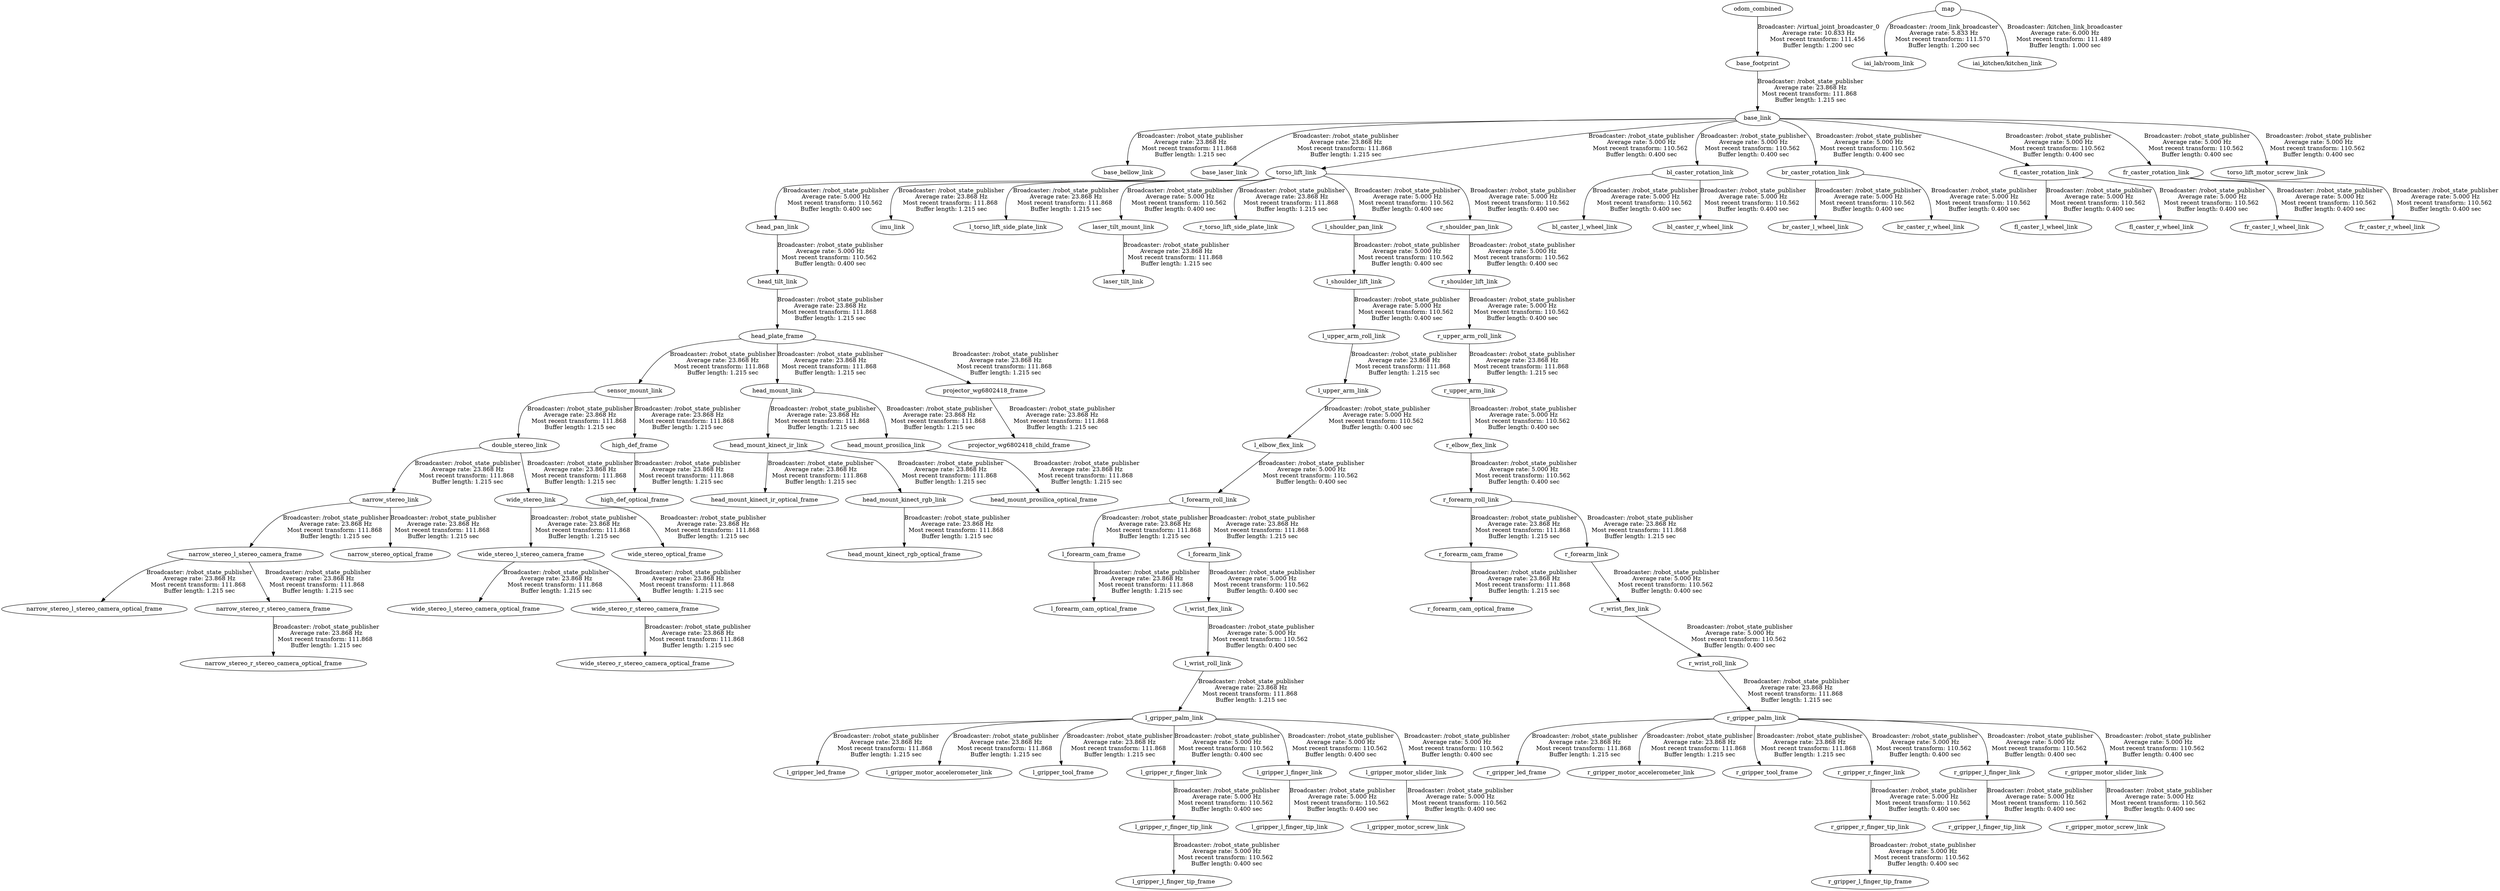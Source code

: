 digraph G {
"base_link" -> "base_bellow_link"[label="Broadcaster: /robot_state_publisher\nAverage rate: 23.868 Hz\nMost recent transform: 111.868 \nBuffer length: 1.215 sec\n"];
"base_footprint" -> "base_link"[label="Broadcaster: /robot_state_publisher\nAverage rate: 23.868 Hz\nMost recent transform: 111.868 \nBuffer length: 1.215 sec\n"];
"odom_combined" -> "base_footprint"[label="Broadcaster: /virtual_joint_broadcaster_0\nAverage rate: 10.833 Hz\nMost recent transform: 111.456 \nBuffer length: 1.200 sec\n"];
"base_link" -> "base_laser_link"[label="Broadcaster: /robot_state_publisher\nAverage rate: 23.868 Hz\nMost recent transform: 111.868 \nBuffer length: 1.215 sec\n"];
"sensor_mount_link" -> "double_stereo_link"[label="Broadcaster: /robot_state_publisher\nAverage rate: 23.868 Hz\nMost recent transform: 111.868 \nBuffer length: 1.215 sec\n"];
"head_plate_frame" -> "sensor_mount_link"[label="Broadcaster: /robot_state_publisher\nAverage rate: 23.868 Hz\nMost recent transform: 111.868 \nBuffer length: 1.215 sec\n"];
"head_plate_frame" -> "head_mount_link"[label="Broadcaster: /robot_state_publisher\nAverage rate: 23.868 Hz\nMost recent transform: 111.868 \nBuffer length: 1.215 sec\n"];
"head_tilt_link" -> "head_plate_frame"[label="Broadcaster: /robot_state_publisher\nAverage rate: 23.868 Hz\nMost recent transform: 111.868 \nBuffer length: 1.215 sec\n"];
"head_mount_link" -> "head_mount_kinect_ir_link"[label="Broadcaster: /robot_state_publisher\nAverage rate: 23.868 Hz\nMost recent transform: 111.868 \nBuffer length: 1.215 sec\n"];
"head_mount_kinect_ir_link" -> "head_mount_kinect_ir_optical_frame"[label="Broadcaster: /robot_state_publisher\nAverage rate: 23.868 Hz\nMost recent transform: 111.868 \nBuffer length: 1.215 sec\n"];
"head_mount_kinect_ir_link" -> "head_mount_kinect_rgb_link"[label="Broadcaster: /robot_state_publisher\nAverage rate: 23.868 Hz\nMost recent transform: 111.868 \nBuffer length: 1.215 sec\n"];
"head_mount_kinect_rgb_link" -> "head_mount_kinect_rgb_optical_frame"[label="Broadcaster: /robot_state_publisher\nAverage rate: 23.868 Hz\nMost recent transform: 111.868 \nBuffer length: 1.215 sec\n"];
"head_mount_link" -> "head_mount_prosilica_link"[label="Broadcaster: /robot_state_publisher\nAverage rate: 23.868 Hz\nMost recent transform: 111.868 \nBuffer length: 1.215 sec\n"];
"head_mount_prosilica_link" -> "head_mount_prosilica_optical_frame"[label="Broadcaster: /robot_state_publisher\nAverage rate: 23.868 Hz\nMost recent transform: 111.868 \nBuffer length: 1.215 sec\n"];
"head_pan_link" -> "head_tilt_link"[label="Broadcaster: /robot_state_publisher\nAverage rate: 5.000 Hz\nMost recent transform: 110.562 \nBuffer length: 0.400 sec\n"];
"sensor_mount_link" -> "high_def_frame"[label="Broadcaster: /robot_state_publisher\nAverage rate: 23.868 Hz\nMost recent transform: 111.868 \nBuffer length: 1.215 sec\n"];
"high_def_frame" -> "high_def_optical_frame"[label="Broadcaster: /robot_state_publisher\nAverage rate: 23.868 Hz\nMost recent transform: 111.868 \nBuffer length: 1.215 sec\n"];
"torso_lift_link" -> "imu_link"[label="Broadcaster: /robot_state_publisher\nAverage rate: 23.868 Hz\nMost recent transform: 111.868 \nBuffer length: 1.215 sec\n"];
"base_link" -> "torso_lift_link"[label="Broadcaster: /robot_state_publisher\nAverage rate: 5.000 Hz\nMost recent transform: 110.562 \nBuffer length: 0.400 sec\n"];
"l_forearm_roll_link" -> "l_forearm_cam_frame"[label="Broadcaster: /robot_state_publisher\nAverage rate: 23.868 Hz\nMost recent transform: 111.868 \nBuffer length: 1.215 sec\n"];
"l_elbow_flex_link" -> "l_forearm_roll_link"[label="Broadcaster: /robot_state_publisher\nAverage rate: 5.000 Hz\nMost recent transform: 110.562 \nBuffer length: 0.400 sec\n"];
"l_forearm_cam_frame" -> "l_forearm_cam_optical_frame"[label="Broadcaster: /robot_state_publisher\nAverage rate: 23.868 Hz\nMost recent transform: 111.868 \nBuffer length: 1.215 sec\n"];
"l_forearm_roll_link" -> "l_forearm_link"[label="Broadcaster: /robot_state_publisher\nAverage rate: 23.868 Hz\nMost recent transform: 111.868 \nBuffer length: 1.215 sec\n"];
"l_gripper_palm_link" -> "l_gripper_led_frame"[label="Broadcaster: /robot_state_publisher\nAverage rate: 23.868 Hz\nMost recent transform: 111.868 \nBuffer length: 1.215 sec\n"];
"l_wrist_roll_link" -> "l_gripper_palm_link"[label="Broadcaster: /robot_state_publisher\nAverage rate: 23.868 Hz\nMost recent transform: 111.868 \nBuffer length: 1.215 sec\n"];
"l_gripper_palm_link" -> "l_gripper_motor_accelerometer_link"[label="Broadcaster: /robot_state_publisher\nAverage rate: 23.868 Hz\nMost recent transform: 111.868 \nBuffer length: 1.215 sec\n"];
"l_wrist_flex_link" -> "l_wrist_roll_link"[label="Broadcaster: /robot_state_publisher\nAverage rate: 5.000 Hz\nMost recent transform: 110.562 \nBuffer length: 0.400 sec\n"];
"l_gripper_palm_link" -> "l_gripper_tool_frame"[label="Broadcaster: /robot_state_publisher\nAverage rate: 23.868 Hz\nMost recent transform: 111.868 \nBuffer length: 1.215 sec\n"];
"torso_lift_link" -> "l_torso_lift_side_plate_link"[label="Broadcaster: /robot_state_publisher\nAverage rate: 23.868 Hz\nMost recent transform: 111.868 \nBuffer length: 1.215 sec\n"];
"l_upper_arm_roll_link" -> "l_upper_arm_link"[label="Broadcaster: /robot_state_publisher\nAverage rate: 23.868 Hz\nMost recent transform: 111.868 \nBuffer length: 1.215 sec\n"];
"l_shoulder_lift_link" -> "l_upper_arm_roll_link"[label="Broadcaster: /robot_state_publisher\nAverage rate: 5.000 Hz\nMost recent transform: 110.562 \nBuffer length: 0.400 sec\n"];
"laser_tilt_mount_link" -> "laser_tilt_link"[label="Broadcaster: /robot_state_publisher\nAverage rate: 23.868 Hz\nMost recent transform: 111.868 \nBuffer length: 1.215 sec\n"];
"torso_lift_link" -> "laser_tilt_mount_link"[label="Broadcaster: /robot_state_publisher\nAverage rate: 5.000 Hz\nMost recent transform: 110.562 \nBuffer length: 0.400 sec\n"];
"double_stereo_link" -> "narrow_stereo_link"[label="Broadcaster: /robot_state_publisher\nAverage rate: 23.868 Hz\nMost recent transform: 111.868 \nBuffer length: 1.215 sec\n"];
"narrow_stereo_link" -> "narrow_stereo_l_stereo_camera_frame"[label="Broadcaster: /robot_state_publisher\nAverage rate: 23.868 Hz\nMost recent transform: 111.868 \nBuffer length: 1.215 sec\n"];
"narrow_stereo_l_stereo_camera_frame" -> "narrow_stereo_l_stereo_camera_optical_frame"[label="Broadcaster: /robot_state_publisher\nAverage rate: 23.868 Hz\nMost recent transform: 111.868 \nBuffer length: 1.215 sec\n"];
"narrow_stereo_link" -> "narrow_stereo_optical_frame"[label="Broadcaster: /robot_state_publisher\nAverage rate: 23.868 Hz\nMost recent transform: 111.868 \nBuffer length: 1.215 sec\n"];
"narrow_stereo_l_stereo_camera_frame" -> "narrow_stereo_r_stereo_camera_frame"[label="Broadcaster: /robot_state_publisher\nAverage rate: 23.868 Hz\nMost recent transform: 111.868 \nBuffer length: 1.215 sec\n"];
"narrow_stereo_r_stereo_camera_frame" -> "narrow_stereo_r_stereo_camera_optical_frame"[label="Broadcaster: /robot_state_publisher\nAverage rate: 23.868 Hz\nMost recent transform: 111.868 \nBuffer length: 1.215 sec\n"];
"projector_wg6802418_frame" -> "projector_wg6802418_child_frame"[label="Broadcaster: /robot_state_publisher\nAverage rate: 23.868 Hz\nMost recent transform: 111.868 \nBuffer length: 1.215 sec\n"];
"head_plate_frame" -> "projector_wg6802418_frame"[label="Broadcaster: /robot_state_publisher\nAverage rate: 23.868 Hz\nMost recent transform: 111.868 \nBuffer length: 1.215 sec\n"];
"r_forearm_roll_link" -> "r_forearm_cam_frame"[label="Broadcaster: /robot_state_publisher\nAverage rate: 23.868 Hz\nMost recent transform: 111.868 \nBuffer length: 1.215 sec\n"];
"r_elbow_flex_link" -> "r_forearm_roll_link"[label="Broadcaster: /robot_state_publisher\nAverage rate: 5.000 Hz\nMost recent transform: 110.562 \nBuffer length: 0.400 sec\n"];
"r_forearm_cam_frame" -> "r_forearm_cam_optical_frame"[label="Broadcaster: /robot_state_publisher\nAverage rate: 23.868 Hz\nMost recent transform: 111.868 \nBuffer length: 1.215 sec\n"];
"r_forearm_roll_link" -> "r_forearm_link"[label="Broadcaster: /robot_state_publisher\nAverage rate: 23.868 Hz\nMost recent transform: 111.868 \nBuffer length: 1.215 sec\n"];
"r_gripper_palm_link" -> "r_gripper_led_frame"[label="Broadcaster: /robot_state_publisher\nAverage rate: 23.868 Hz\nMost recent transform: 111.868 \nBuffer length: 1.215 sec\n"];
"r_wrist_roll_link" -> "r_gripper_palm_link"[label="Broadcaster: /robot_state_publisher\nAverage rate: 23.868 Hz\nMost recent transform: 111.868 \nBuffer length: 1.215 sec\n"];
"r_gripper_palm_link" -> "r_gripper_motor_accelerometer_link"[label="Broadcaster: /robot_state_publisher\nAverage rate: 23.868 Hz\nMost recent transform: 111.868 \nBuffer length: 1.215 sec\n"];
"r_wrist_flex_link" -> "r_wrist_roll_link"[label="Broadcaster: /robot_state_publisher\nAverage rate: 5.000 Hz\nMost recent transform: 110.562 \nBuffer length: 0.400 sec\n"];
"r_gripper_palm_link" -> "r_gripper_tool_frame"[label="Broadcaster: /robot_state_publisher\nAverage rate: 23.868 Hz\nMost recent transform: 111.868 \nBuffer length: 1.215 sec\n"];
"torso_lift_link" -> "r_torso_lift_side_plate_link"[label="Broadcaster: /robot_state_publisher\nAverage rate: 23.868 Hz\nMost recent transform: 111.868 \nBuffer length: 1.215 sec\n"];
"r_upper_arm_roll_link" -> "r_upper_arm_link"[label="Broadcaster: /robot_state_publisher\nAverage rate: 23.868 Hz\nMost recent transform: 111.868 \nBuffer length: 1.215 sec\n"];
"r_shoulder_lift_link" -> "r_upper_arm_roll_link"[label="Broadcaster: /robot_state_publisher\nAverage rate: 5.000 Hz\nMost recent transform: 110.562 \nBuffer length: 0.400 sec\n"];
"double_stereo_link" -> "wide_stereo_link"[label="Broadcaster: /robot_state_publisher\nAverage rate: 23.868 Hz\nMost recent transform: 111.868 \nBuffer length: 1.215 sec\n"];
"wide_stereo_link" -> "wide_stereo_l_stereo_camera_frame"[label="Broadcaster: /robot_state_publisher\nAverage rate: 23.868 Hz\nMost recent transform: 111.868 \nBuffer length: 1.215 sec\n"];
"wide_stereo_l_stereo_camera_frame" -> "wide_stereo_l_stereo_camera_optical_frame"[label="Broadcaster: /robot_state_publisher\nAverage rate: 23.868 Hz\nMost recent transform: 111.868 \nBuffer length: 1.215 sec\n"];
"wide_stereo_link" -> "wide_stereo_optical_frame"[label="Broadcaster: /robot_state_publisher\nAverage rate: 23.868 Hz\nMost recent transform: 111.868 \nBuffer length: 1.215 sec\n"];
"wide_stereo_l_stereo_camera_frame" -> "wide_stereo_r_stereo_camera_frame"[label="Broadcaster: /robot_state_publisher\nAverage rate: 23.868 Hz\nMost recent transform: 111.868 \nBuffer length: 1.215 sec\n"];
"wide_stereo_r_stereo_camera_frame" -> "wide_stereo_r_stereo_camera_optical_frame"[label="Broadcaster: /robot_state_publisher\nAverage rate: 23.868 Hz\nMost recent transform: 111.868 \nBuffer length: 1.215 sec\n"];
"bl_caster_rotation_link" -> "bl_caster_l_wheel_link"[label="Broadcaster: /robot_state_publisher\nAverage rate: 5.000 Hz\nMost recent transform: 110.562 \nBuffer length: 0.400 sec\n"];
"base_link" -> "bl_caster_rotation_link"[label="Broadcaster: /robot_state_publisher\nAverage rate: 5.000 Hz\nMost recent transform: 110.562 \nBuffer length: 0.400 sec\n"];
"bl_caster_rotation_link" -> "bl_caster_r_wheel_link"[label="Broadcaster: /robot_state_publisher\nAverage rate: 5.000 Hz\nMost recent transform: 110.562 \nBuffer length: 0.400 sec\n"];
"br_caster_rotation_link" -> "br_caster_l_wheel_link"[label="Broadcaster: /robot_state_publisher\nAverage rate: 5.000 Hz\nMost recent transform: 110.562 \nBuffer length: 0.400 sec\n"];
"base_link" -> "br_caster_rotation_link"[label="Broadcaster: /robot_state_publisher\nAverage rate: 5.000 Hz\nMost recent transform: 110.562 \nBuffer length: 0.400 sec\n"];
"br_caster_rotation_link" -> "br_caster_r_wheel_link"[label="Broadcaster: /robot_state_publisher\nAverage rate: 5.000 Hz\nMost recent transform: 110.562 \nBuffer length: 0.400 sec\n"];
"fl_caster_rotation_link" -> "fl_caster_l_wheel_link"[label="Broadcaster: /robot_state_publisher\nAverage rate: 5.000 Hz\nMost recent transform: 110.562 \nBuffer length: 0.400 sec\n"];
"base_link" -> "fl_caster_rotation_link"[label="Broadcaster: /robot_state_publisher\nAverage rate: 5.000 Hz\nMost recent transform: 110.562 \nBuffer length: 0.400 sec\n"];
"fl_caster_rotation_link" -> "fl_caster_r_wheel_link"[label="Broadcaster: /robot_state_publisher\nAverage rate: 5.000 Hz\nMost recent transform: 110.562 \nBuffer length: 0.400 sec\n"];
"fr_caster_rotation_link" -> "fr_caster_l_wheel_link"[label="Broadcaster: /robot_state_publisher\nAverage rate: 5.000 Hz\nMost recent transform: 110.562 \nBuffer length: 0.400 sec\n"];
"base_link" -> "fr_caster_rotation_link"[label="Broadcaster: /robot_state_publisher\nAverage rate: 5.000 Hz\nMost recent transform: 110.562 \nBuffer length: 0.400 sec\n"];
"fr_caster_rotation_link" -> "fr_caster_r_wheel_link"[label="Broadcaster: /robot_state_publisher\nAverage rate: 5.000 Hz\nMost recent transform: 110.562 \nBuffer length: 0.400 sec\n"];
"torso_lift_link" -> "head_pan_link"[label="Broadcaster: /robot_state_publisher\nAverage rate: 5.000 Hz\nMost recent transform: 110.562 \nBuffer length: 0.400 sec\n"];
"l_upper_arm_link" -> "l_elbow_flex_link"[label="Broadcaster: /robot_state_publisher\nAverage rate: 5.000 Hz\nMost recent transform: 110.562 \nBuffer length: 0.400 sec\n"];
"l_gripper_r_finger_tip_link" -> "l_gripper_l_finger_tip_frame"[label="Broadcaster: /robot_state_publisher\nAverage rate: 5.000 Hz\nMost recent transform: 110.562 \nBuffer length: 0.400 sec\n"];
"l_gripper_r_finger_link" -> "l_gripper_r_finger_tip_link"[label="Broadcaster: /robot_state_publisher\nAverage rate: 5.000 Hz\nMost recent transform: 110.562 \nBuffer length: 0.400 sec\n"];
"l_gripper_palm_link" -> "l_gripper_l_finger_link"[label="Broadcaster: /robot_state_publisher\nAverage rate: 5.000 Hz\nMost recent transform: 110.562 \nBuffer length: 0.400 sec\n"];
"l_gripper_l_finger_link" -> "l_gripper_l_finger_tip_link"[label="Broadcaster: /robot_state_publisher\nAverage rate: 5.000 Hz\nMost recent transform: 110.562 \nBuffer length: 0.400 sec\n"];
"l_gripper_motor_slider_link" -> "l_gripper_motor_screw_link"[label="Broadcaster: /robot_state_publisher\nAverage rate: 5.000 Hz\nMost recent transform: 110.562 \nBuffer length: 0.400 sec\n"];
"l_gripper_palm_link" -> "l_gripper_motor_slider_link"[label="Broadcaster: /robot_state_publisher\nAverage rate: 5.000 Hz\nMost recent transform: 110.562 \nBuffer length: 0.400 sec\n"];
"l_gripper_palm_link" -> "l_gripper_r_finger_link"[label="Broadcaster: /robot_state_publisher\nAverage rate: 5.000 Hz\nMost recent transform: 110.562 \nBuffer length: 0.400 sec\n"];
"l_shoulder_pan_link" -> "l_shoulder_lift_link"[label="Broadcaster: /robot_state_publisher\nAverage rate: 5.000 Hz\nMost recent transform: 110.562 \nBuffer length: 0.400 sec\n"];
"torso_lift_link" -> "l_shoulder_pan_link"[label="Broadcaster: /robot_state_publisher\nAverage rate: 5.000 Hz\nMost recent transform: 110.562 \nBuffer length: 0.400 sec\n"];
"l_forearm_link" -> "l_wrist_flex_link"[label="Broadcaster: /robot_state_publisher\nAverage rate: 5.000 Hz\nMost recent transform: 110.562 \nBuffer length: 0.400 sec\n"];
"r_upper_arm_link" -> "r_elbow_flex_link"[label="Broadcaster: /robot_state_publisher\nAverage rate: 5.000 Hz\nMost recent transform: 110.562 \nBuffer length: 0.400 sec\n"];
"r_gripper_r_finger_tip_link" -> "r_gripper_l_finger_tip_frame"[label="Broadcaster: /robot_state_publisher\nAverage rate: 5.000 Hz\nMost recent transform: 110.562 \nBuffer length: 0.400 sec\n"];
"r_gripper_r_finger_link" -> "r_gripper_r_finger_tip_link"[label="Broadcaster: /robot_state_publisher\nAverage rate: 5.000 Hz\nMost recent transform: 110.562 \nBuffer length: 0.400 sec\n"];
"r_gripper_palm_link" -> "r_gripper_l_finger_link"[label="Broadcaster: /robot_state_publisher\nAverage rate: 5.000 Hz\nMost recent transform: 110.562 \nBuffer length: 0.400 sec\n"];
"r_gripper_l_finger_link" -> "r_gripper_l_finger_tip_link"[label="Broadcaster: /robot_state_publisher\nAverage rate: 5.000 Hz\nMost recent transform: 110.562 \nBuffer length: 0.400 sec\n"];
"r_gripper_motor_slider_link" -> "r_gripper_motor_screw_link"[label="Broadcaster: /robot_state_publisher\nAverage rate: 5.000 Hz\nMost recent transform: 110.562 \nBuffer length: 0.400 sec\n"];
"r_gripper_palm_link" -> "r_gripper_motor_slider_link"[label="Broadcaster: /robot_state_publisher\nAverage rate: 5.000 Hz\nMost recent transform: 110.562 \nBuffer length: 0.400 sec\n"];
"r_gripper_palm_link" -> "r_gripper_r_finger_link"[label="Broadcaster: /robot_state_publisher\nAverage rate: 5.000 Hz\nMost recent transform: 110.562 \nBuffer length: 0.400 sec\n"];
"r_shoulder_pan_link" -> "r_shoulder_lift_link"[label="Broadcaster: /robot_state_publisher\nAverage rate: 5.000 Hz\nMost recent transform: 110.562 \nBuffer length: 0.400 sec\n"];
"torso_lift_link" -> "r_shoulder_pan_link"[label="Broadcaster: /robot_state_publisher\nAverage rate: 5.000 Hz\nMost recent transform: 110.562 \nBuffer length: 0.400 sec\n"];
"r_forearm_link" -> "r_wrist_flex_link"[label="Broadcaster: /robot_state_publisher\nAverage rate: 5.000 Hz\nMost recent transform: 110.562 \nBuffer length: 0.400 sec\n"];
"base_link" -> "torso_lift_motor_screw_link"[label="Broadcaster: /robot_state_publisher\nAverage rate: 5.000 Hz\nMost recent transform: 110.562 \nBuffer length: 0.400 sec\n"];
"map" -> "iai_lab/room_link"[label="Broadcaster: /room_link_broadcaster\nAverage rate: 5.833 Hz\nMost recent transform: 111.570 \nBuffer length: 1.200 sec\n"];
"map" -> "iai_kitchen/kitchen_link"[label="Broadcaster: /kitchen_link_broadcaster\nAverage rate: 6.000 Hz\nMost recent transform: 111.489 \nBuffer length: 1.000 sec\n"];
}